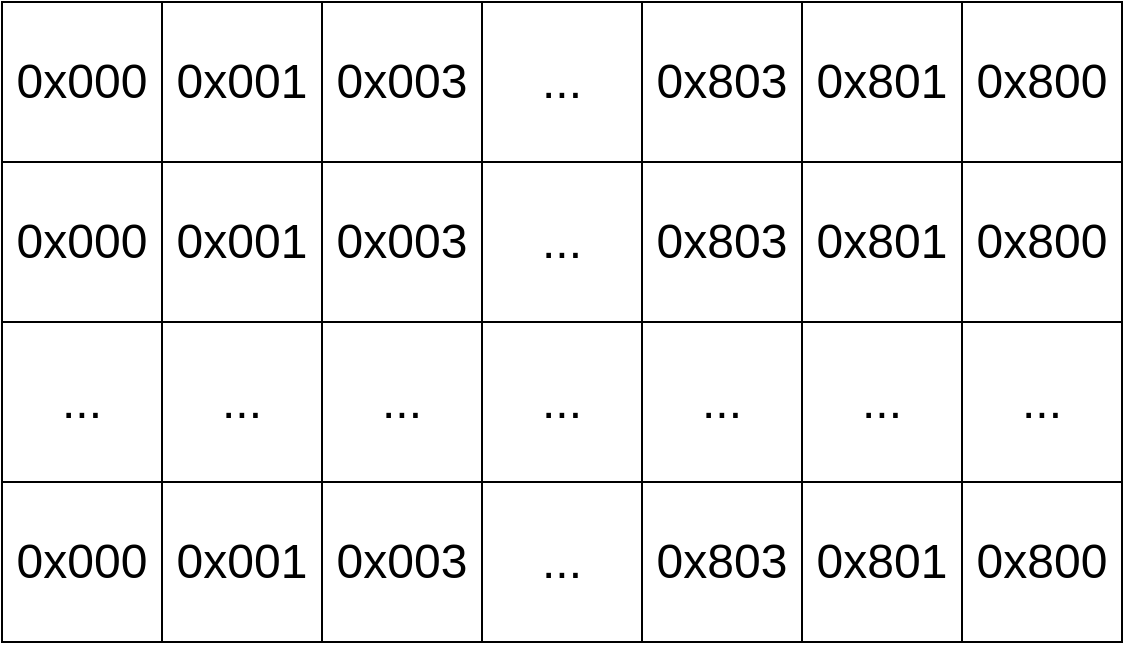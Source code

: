 <mxfile version="24.8.4">
  <diagram name="Page-1" id="5yACLu_tYYQ9U0vQjmjW">
    <mxGraphModel dx="954" dy="581" grid="1" gridSize="10" guides="1" tooltips="1" connect="1" arrows="1" fold="1" page="1" pageScale="1" pageWidth="827" pageHeight="1169" math="0" shadow="0">
      <root>
        <mxCell id="0" />
        <mxCell id="1" parent="0" />
        <mxCell id="NyU2-a-IUpIsPOEJ186r-1" value="&lt;font style=&quot;font-size: 24px;&quot;&gt;0x000&lt;/font&gt;" style="rounded=0;whiteSpace=wrap;html=1;" parent="1" vertex="1">
          <mxGeometry x="400" y="160" width="80" height="80" as="geometry" />
        </mxCell>
        <mxCell id="NyU2-a-IUpIsPOEJ186r-2" value="&lt;font style=&quot;font-size: 24px;&quot;&gt;0x001&lt;/font&gt;" style="rounded=0;whiteSpace=wrap;html=1;" parent="1" vertex="1">
          <mxGeometry x="480" y="160" width="80" height="80" as="geometry" />
        </mxCell>
        <mxCell id="NyU2-a-IUpIsPOEJ186r-5" value="&lt;font style=&quot;font-size: 24px;&quot;&gt;0x003&lt;/font&gt;" style="rounded=0;whiteSpace=wrap;html=1;" parent="1" vertex="1">
          <mxGeometry x="560" y="160" width="80" height="80" as="geometry" />
        </mxCell>
        <mxCell id="NyU2-a-IUpIsPOEJ186r-6" value="&lt;font style=&quot;font-size: 24px;&quot;&gt;...&lt;/font&gt;" style="rounded=0;whiteSpace=wrap;html=1;" parent="1" vertex="1">
          <mxGeometry x="640" y="160" width="80" height="80" as="geometry" />
        </mxCell>
        <mxCell id="NyU2-a-IUpIsPOEJ186r-25" value="&lt;span style=&quot;font-size: 24px;&quot;&gt;0x803&lt;/span&gt;" style="rounded=0;whiteSpace=wrap;html=1;" parent="1" vertex="1">
          <mxGeometry x="720" y="160" width="80" height="80" as="geometry" />
        </mxCell>
        <mxCell id="NyU2-a-IUpIsPOEJ186r-26" value="&lt;font style=&quot;font-size: 24px;&quot;&gt;0x801&lt;/font&gt;" style="rounded=0;whiteSpace=wrap;html=1;" parent="1" vertex="1">
          <mxGeometry x="800" y="160" width="80" height="80" as="geometry" />
        </mxCell>
        <mxCell id="gNoGYlkmTSBtDBTJk2m4-3" value="&lt;font style=&quot;font-size: 24px;&quot;&gt;0x800&lt;/font&gt;" style="rounded=0;whiteSpace=wrap;html=1;" parent="1" vertex="1">
          <mxGeometry x="880" y="160" width="80" height="80" as="geometry" />
        </mxCell>
        <mxCell id="gNoGYlkmTSBtDBTJk2m4-5" value="&lt;font style=&quot;font-size: 24px;&quot;&gt;0x000&lt;/font&gt;" style="rounded=0;whiteSpace=wrap;html=1;" parent="1" vertex="1">
          <mxGeometry x="400" y="240" width="80" height="80" as="geometry" />
        </mxCell>
        <mxCell id="gNoGYlkmTSBtDBTJk2m4-6" value="&lt;font style=&quot;font-size: 24px;&quot;&gt;0x001&lt;/font&gt;" style="rounded=0;whiteSpace=wrap;html=1;" parent="1" vertex="1">
          <mxGeometry x="480" y="240" width="80" height="80" as="geometry" />
        </mxCell>
        <mxCell id="gNoGYlkmTSBtDBTJk2m4-7" value="&lt;font style=&quot;font-size: 24px;&quot;&gt;0x003&lt;/font&gt;" style="rounded=0;whiteSpace=wrap;html=1;" parent="1" vertex="1">
          <mxGeometry x="560" y="240" width="80" height="80" as="geometry" />
        </mxCell>
        <mxCell id="gNoGYlkmTSBtDBTJk2m4-8" value="&lt;font style=&quot;font-size: 24px;&quot;&gt;...&lt;/font&gt;" style="rounded=0;whiteSpace=wrap;html=1;" parent="1" vertex="1">
          <mxGeometry x="640" y="240" width="80" height="80" as="geometry" />
        </mxCell>
        <mxCell id="gNoGYlkmTSBtDBTJk2m4-9" value="&lt;span style=&quot;font-size: 24px;&quot;&gt;0x803&lt;/span&gt;" style="rounded=0;whiteSpace=wrap;html=1;" parent="1" vertex="1">
          <mxGeometry x="720" y="240" width="80" height="80" as="geometry" />
        </mxCell>
        <mxCell id="gNoGYlkmTSBtDBTJk2m4-10" value="&lt;font style=&quot;font-size: 24px;&quot;&gt;0x801&lt;/font&gt;" style="rounded=0;whiteSpace=wrap;html=1;" parent="1" vertex="1">
          <mxGeometry x="800" y="240" width="80" height="80" as="geometry" />
        </mxCell>
        <mxCell id="gNoGYlkmTSBtDBTJk2m4-11" value="&lt;font style=&quot;font-size: 24px;&quot;&gt;0x800&lt;/font&gt;" style="rounded=0;whiteSpace=wrap;html=1;" parent="1" vertex="1">
          <mxGeometry x="880" y="240" width="80" height="80" as="geometry" />
        </mxCell>
        <mxCell id="gNoGYlkmTSBtDBTJk2m4-12" value="&lt;font style=&quot;font-size: 24px;&quot;&gt;...&lt;/font&gt;" style="rounded=0;whiteSpace=wrap;html=1;" parent="1" vertex="1">
          <mxGeometry x="400" y="320" width="80" height="80" as="geometry" />
        </mxCell>
        <mxCell id="gNoGYlkmTSBtDBTJk2m4-13" value="&lt;font style=&quot;font-size: 24px;&quot;&gt;...&lt;/font&gt;" style="rounded=0;whiteSpace=wrap;html=1;" parent="1" vertex="1">
          <mxGeometry x="480" y="320" width="80" height="80" as="geometry" />
        </mxCell>
        <mxCell id="gNoGYlkmTSBtDBTJk2m4-14" value="&lt;font style=&quot;font-size: 24px;&quot;&gt;...&lt;/font&gt;" style="rounded=0;whiteSpace=wrap;html=1;" parent="1" vertex="1">
          <mxGeometry x="560" y="320" width="80" height="80" as="geometry" />
        </mxCell>
        <mxCell id="gNoGYlkmTSBtDBTJk2m4-15" value="&lt;font style=&quot;font-size: 24px;&quot;&gt;...&lt;/font&gt;" style="rounded=0;whiteSpace=wrap;html=1;" parent="1" vertex="1">
          <mxGeometry x="640" y="320" width="80" height="80" as="geometry" />
        </mxCell>
        <mxCell id="gNoGYlkmTSBtDBTJk2m4-16" value="&lt;span style=&quot;font-size: 24px;&quot;&gt;...&lt;/span&gt;" style="rounded=0;whiteSpace=wrap;html=1;" parent="1" vertex="1">
          <mxGeometry x="720" y="320" width="80" height="80" as="geometry" />
        </mxCell>
        <mxCell id="gNoGYlkmTSBtDBTJk2m4-17" value="&lt;font style=&quot;font-size: 24px;&quot;&gt;...&lt;/font&gt;" style="rounded=0;whiteSpace=wrap;html=1;" parent="1" vertex="1">
          <mxGeometry x="800" y="320" width="80" height="80" as="geometry" />
        </mxCell>
        <mxCell id="gNoGYlkmTSBtDBTJk2m4-18" value="&lt;font style=&quot;font-size: 24px;&quot;&gt;...&lt;/font&gt;" style="rounded=0;whiteSpace=wrap;html=1;" parent="1" vertex="1">
          <mxGeometry x="880" y="320" width="80" height="80" as="geometry" />
        </mxCell>
        <mxCell id="gNoGYlkmTSBtDBTJk2m4-19" value="&lt;font style=&quot;font-size: 24px;&quot;&gt;0x000&lt;/font&gt;" style="rounded=0;whiteSpace=wrap;html=1;" parent="1" vertex="1">
          <mxGeometry x="400" y="400" width="80" height="80" as="geometry" />
        </mxCell>
        <mxCell id="gNoGYlkmTSBtDBTJk2m4-20" value="&lt;font style=&quot;font-size: 24px;&quot;&gt;0x001&lt;/font&gt;" style="rounded=0;whiteSpace=wrap;html=1;" parent="1" vertex="1">
          <mxGeometry x="480" y="400" width="80" height="80" as="geometry" />
        </mxCell>
        <mxCell id="gNoGYlkmTSBtDBTJk2m4-21" value="&lt;font style=&quot;font-size: 24px;&quot;&gt;0x003&lt;/font&gt;" style="rounded=0;whiteSpace=wrap;html=1;" parent="1" vertex="1">
          <mxGeometry x="560" y="400" width="80" height="80" as="geometry" />
        </mxCell>
        <mxCell id="gNoGYlkmTSBtDBTJk2m4-22" value="&lt;font style=&quot;font-size: 24px;&quot;&gt;...&lt;/font&gt;" style="rounded=0;whiteSpace=wrap;html=1;" parent="1" vertex="1">
          <mxGeometry x="640" y="400" width="80" height="80" as="geometry" />
        </mxCell>
        <mxCell id="gNoGYlkmTSBtDBTJk2m4-23" value="&lt;span style=&quot;font-size: 24px;&quot;&gt;0x803&lt;/span&gt;" style="rounded=0;whiteSpace=wrap;html=1;" parent="1" vertex="1">
          <mxGeometry x="720" y="400" width="80" height="80" as="geometry" />
        </mxCell>
        <mxCell id="gNoGYlkmTSBtDBTJk2m4-24" value="&lt;font style=&quot;font-size: 24px;&quot;&gt;0x801&lt;/font&gt;" style="rounded=0;whiteSpace=wrap;html=1;" parent="1" vertex="1">
          <mxGeometry x="800" y="400" width="80" height="80" as="geometry" />
        </mxCell>
        <mxCell id="gNoGYlkmTSBtDBTJk2m4-25" value="&lt;font style=&quot;font-size: 24px;&quot;&gt;0x800&lt;/font&gt;" style="rounded=0;whiteSpace=wrap;html=1;" parent="1" vertex="1">
          <mxGeometry x="880" y="400" width="80" height="80" as="geometry" />
        </mxCell>
      </root>
    </mxGraphModel>
  </diagram>
</mxfile>
